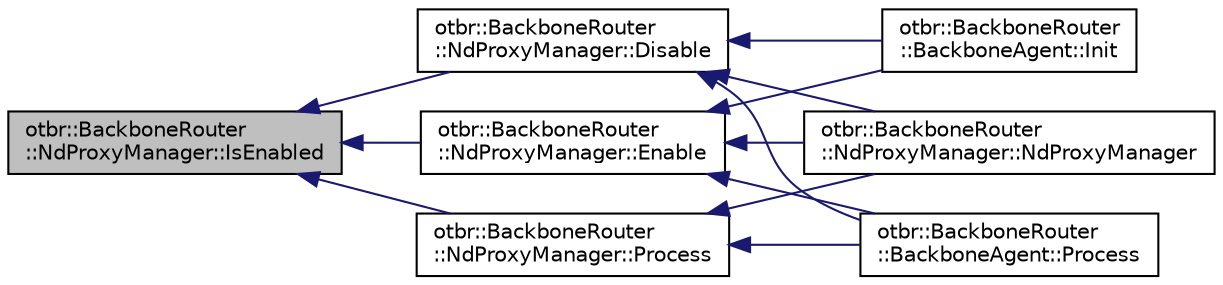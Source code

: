 digraph "otbr::BackboneRouter::NdProxyManager::IsEnabled"
{
  edge [fontname="Helvetica",fontsize="10",labelfontname="Helvetica",labelfontsize="10"];
  node [fontname="Helvetica",fontsize="10",shape=record];
  rankdir="LR";
  Node23 [label="otbr::BackboneRouter\l::NdProxyManager::IsEnabled",height=0.2,width=0.4,color="black", fillcolor="grey75", style="filled", fontcolor="black"];
  Node23 -> Node24 [dir="back",color="midnightblue",fontsize="10",style="solid",fontname="Helvetica"];
  Node24 [label="otbr::BackboneRouter\l::NdProxyManager::Enable",height=0.2,width=0.4,color="black", fillcolor="white", style="filled",URL="$d8/d58/classotbr_1_1BackboneRouter_1_1NdProxyManager.html#aaef7500d96485e4ea68a86764c50b8dc",tooltip="This method enables the ND Proxy manager. "];
  Node24 -> Node25 [dir="back",color="midnightblue",fontsize="10",style="solid",fontname="Helvetica"];
  Node25 [label="otbr::BackboneRouter\l::BackboneAgent::Init",height=0.2,width=0.4,color="black", fillcolor="white", style="filled",URL="$da/d5a/classotbr_1_1BackboneRouter_1_1BackboneAgent.html#adba1dbc71363fdd10b5454293f6cfa05",tooltip="This method initializes the Backbone agent. "];
  Node24 -> Node26 [dir="back",color="midnightblue",fontsize="10",style="solid",fontname="Helvetica"];
  Node26 [label="otbr::BackboneRouter\l::BackboneAgent::Process",height=0.2,width=0.4,color="black", fillcolor="white", style="filled",URL="$da/d5a/classotbr_1_1BackboneRouter_1_1BackboneAgent.html#a929098fffbd0e74ec1471a3d8f80e120",tooltip="This method performs border agent processing. "];
  Node24 -> Node27 [dir="back",color="midnightblue",fontsize="10",style="solid",fontname="Helvetica"];
  Node27 [label="otbr::BackboneRouter\l::NdProxyManager::NdProxyManager",height=0.2,width=0.4,color="black", fillcolor="white", style="filled",URL="$d8/d58/classotbr_1_1BackboneRouter_1_1NdProxyManager.html#a76a903dbbdb43d1af0c0dd234cf97848",tooltip="This constructor initializes a NdProxyManager instance. "];
  Node23 -> Node28 [dir="back",color="midnightblue",fontsize="10",style="solid",fontname="Helvetica"];
  Node28 [label="otbr::BackboneRouter\l::NdProxyManager::Disable",height=0.2,width=0.4,color="black", fillcolor="white", style="filled",URL="$d8/d58/classotbr_1_1BackboneRouter_1_1NdProxyManager.html#ab6c1a0c0b562c1b9328d0a9a90695c7f",tooltip="This method disables the ND Proxy manager. "];
  Node28 -> Node25 [dir="back",color="midnightblue",fontsize="10",style="solid",fontname="Helvetica"];
  Node28 -> Node26 [dir="back",color="midnightblue",fontsize="10",style="solid",fontname="Helvetica"];
  Node28 -> Node27 [dir="back",color="midnightblue",fontsize="10",style="solid",fontname="Helvetica"];
  Node23 -> Node29 [dir="back",color="midnightblue",fontsize="10",style="solid",fontname="Helvetica"];
  Node29 [label="otbr::BackboneRouter\l::NdProxyManager::Process",height=0.2,width=0.4,color="black", fillcolor="white", style="filled",URL="$d8/d58/classotbr_1_1BackboneRouter_1_1NdProxyManager.html#ae621a1ddc1bcecaa2334cfbe8ab49a5a",tooltip="This method performs border agent processing. "];
  Node29 -> Node26 [dir="back",color="midnightblue",fontsize="10",style="solid",fontname="Helvetica"];
  Node29 -> Node27 [dir="back",color="midnightblue",fontsize="10",style="solid",fontname="Helvetica"];
}
